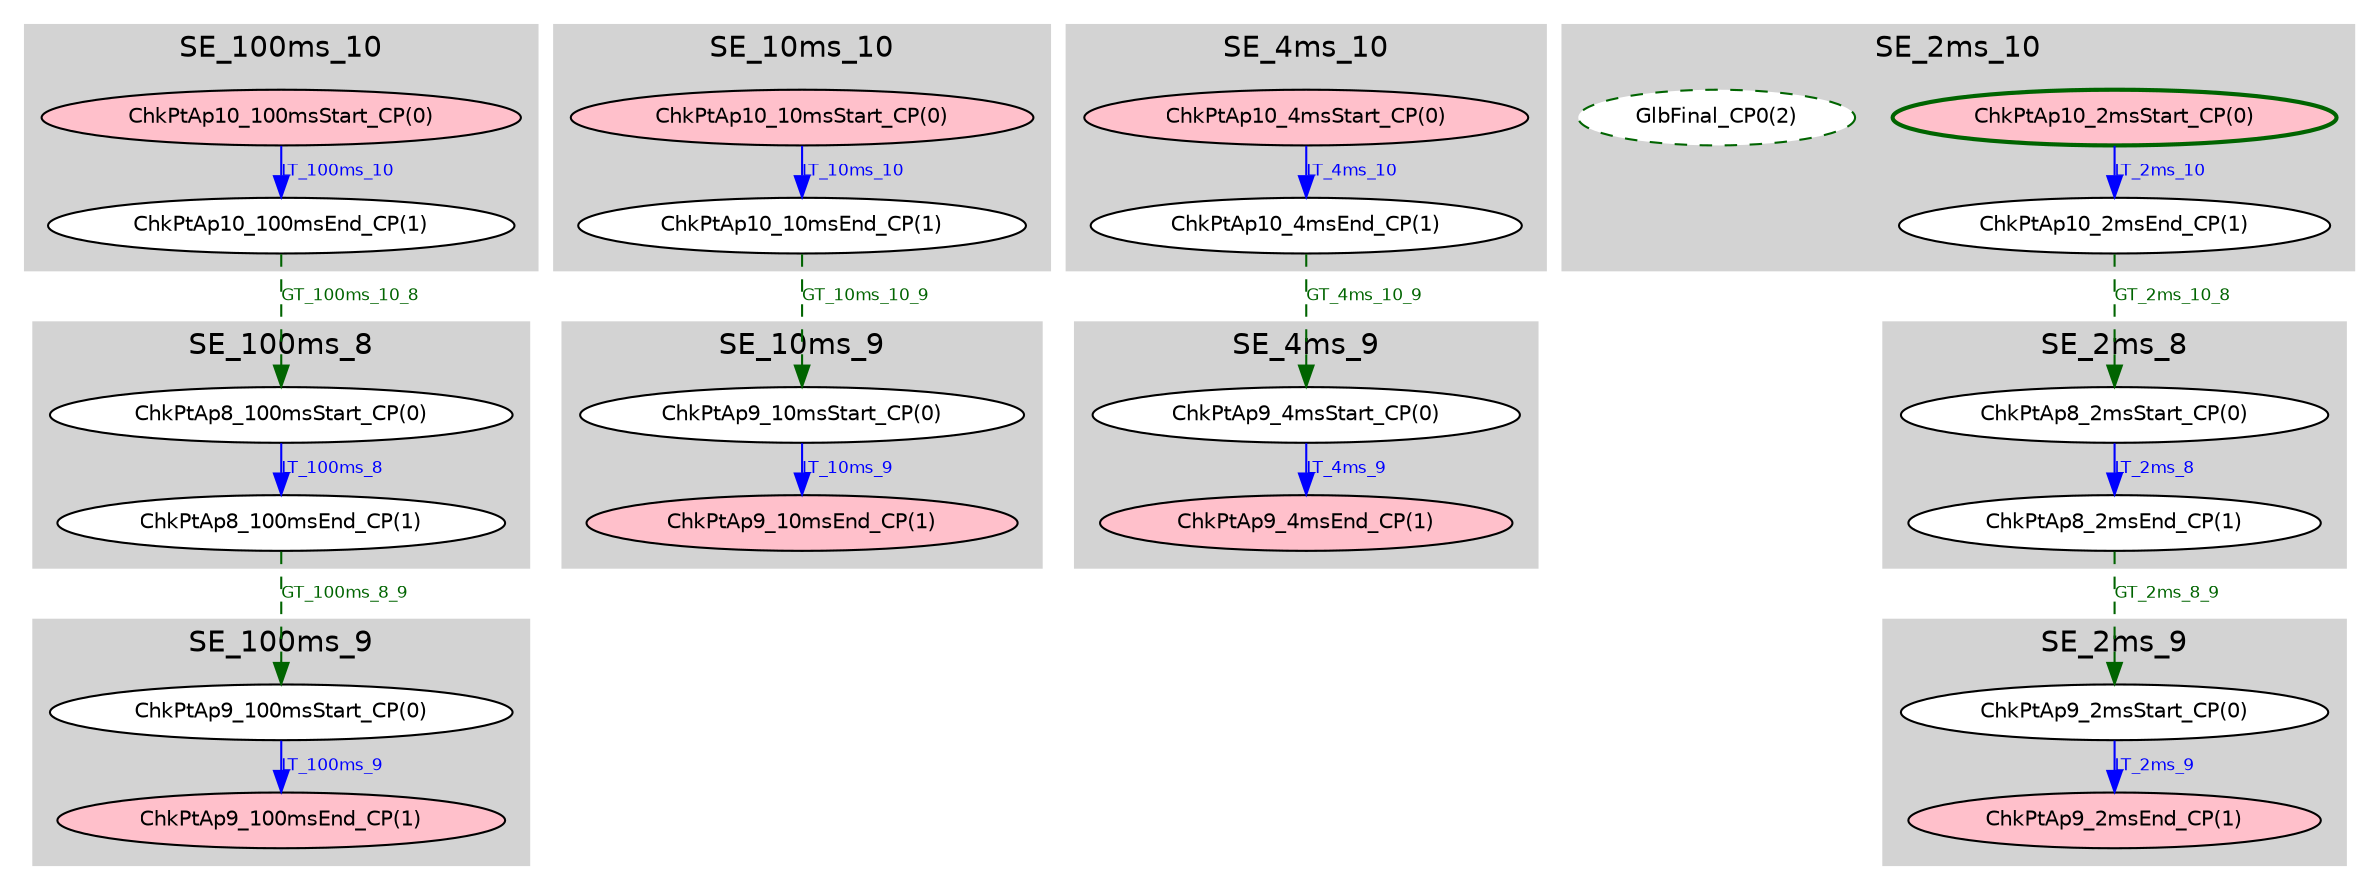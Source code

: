 
/* Version Control:
 * Date Created:      Fri Sep  21 08:20:17 2012
 * %version:          5 %
 * %derived_by:       nzx5jd %
 * %date_modified:    Fri Dec 20 16:18:47 2013 %
 *---------------------------------------------------------------------------------------------------------------------
 * Date      Rev      Author         Change Description                                                        SCR #
 * -------   -------  --------  ---------------------------------------------------------------------------  ----------
 * 09/03/11   1       JJW       Initial template creation
 * 09/27/12   2       JJW       Addition of Global transition vector generation
 * 01/04/13   3       JJW       Addition of Global transition Inital/Final style generation and outlines to all nodes
 *								Updated generation looping process to ensure all checkpoint nodes are defined, regardless
 *                              of whether they are used in a transition.
 */
digraph G {
/* Specify a drawing size for 11x17 paper with 0.5 in margins */
page="11,16";
ranksep="0.2"; /* Reduce the separation between entities from default to reduce drawing size */



/* Supervised Entities */
	subgraph cluster_0 {
		style=filled;
		color=lightgrey;
		fontname=Helvetica
		node [height=0.3, fontname=Helvetica, fontcolor=black, fontsize=10];
		edge [color=blue, fontname=Helvetica, fontcolor=blue, fontsize=8];
	/* Checkpoint nodes and formatting */
				"ChkPtAp10_100msStart_CP(0)" [fillcolor=pink, style=filled]/* Checkpoint */
				"ChkPtAp10_100msEnd_CP(1)" [fillcolor=white, style=filled]/* Checkpoint */
		/* Local transition vectors */
				"ChkPtAp10_100msStart_CP(0)" -> "ChkPtAp10_100msEnd_CP(1)" [ label="LT_100ms_10" ];
		label = "SE_100ms_10";
	}
	subgraph cluster_1 {
		style=filled;
		color=lightgrey;
		fontname=Helvetica
		node [height=0.3, fontname=Helvetica, fontcolor=black, fontsize=10];
		edge [color=blue, fontname=Helvetica, fontcolor=blue, fontsize=8];
	/* Checkpoint nodes and formatting */
				"ChkPtAp8_100msStart_CP(0)" [fillcolor=white, style=filled]/* Checkpoint */
				"ChkPtAp8_100msEnd_CP(1)" [fillcolor=white, style=filled]/* Checkpoint */
		/* Local transition vectors */
				"ChkPtAp8_100msStart_CP(0)" -> "ChkPtAp8_100msEnd_CP(1)" [ label="LT_100ms_8" ];
		label = "SE_100ms_8";
	}
	subgraph cluster_2 {
		style=filled;
		color=lightgrey;
		fontname=Helvetica
		node [height=0.3, fontname=Helvetica, fontcolor=black, fontsize=10];
		edge [color=blue, fontname=Helvetica, fontcolor=blue, fontsize=8];
	/* Checkpoint nodes and formatting */
				"ChkPtAp9_100msStart_CP(0)" [fillcolor=white, style=filled]/* Checkpoint */
				"ChkPtAp9_100msEnd_CP(1)" [fillcolor=pink, style=filled]/* Checkpoint */
		/* Local transition vectors */
				"ChkPtAp9_100msStart_CP(0)" -> "ChkPtAp9_100msEnd_CP(1)" [ label="LT_100ms_9" ];
		label = "SE_100ms_9";
	}
	subgraph cluster_3 {
		style=filled;
		color=lightgrey;
		fontname=Helvetica
		node [height=0.3, fontname=Helvetica, fontcolor=black, fontsize=10];
		edge [color=blue, fontname=Helvetica, fontcolor=blue, fontsize=8];
	/* Checkpoint nodes and formatting */
				"ChkPtAp10_10msStart_CP(0)" [fillcolor=pink, style=filled]/* Checkpoint */
				"ChkPtAp10_10msEnd_CP(1)" [fillcolor=white, style=filled]/* Checkpoint */
		/* Local transition vectors */
				"ChkPtAp10_10msStart_CP(0)" -> "ChkPtAp10_10msEnd_CP(1)" [ label="LT_10ms_10" ];
		label = "SE_10ms_10";
	}
	subgraph cluster_4 {
		style=filled;
		color=lightgrey;
		fontname=Helvetica
		node [height=0.3, fontname=Helvetica, fontcolor=black, fontsize=10];
		edge [color=blue, fontname=Helvetica, fontcolor=blue, fontsize=8];
	/* Checkpoint nodes and formatting */
				"ChkPtAp9_10msStart_CP(0)" [fillcolor=white, style=filled]/* Checkpoint */
				"ChkPtAp9_10msEnd_CP(1)" [fillcolor=pink, style=filled]/* Checkpoint */
		/* Local transition vectors */
				"ChkPtAp9_10msStart_CP(0)" -> "ChkPtAp9_10msEnd_CP(1)" [ label="LT_10ms_9" ];
		label = "SE_10ms_9";
	}
	subgraph cluster_5 {
		style=filled;
		color=lightgrey;
		fontname=Helvetica
		node [height=0.3, fontname=Helvetica, fontcolor=black, fontsize=10];
		edge [color=blue, fontname=Helvetica, fontcolor=blue, fontsize=8];
	/* Checkpoint nodes and formatting */
				"ChkPtAp10_4msStart_CP(0)" [fillcolor=pink, style=filled]/* Checkpoint */
				"ChkPtAp10_4msEnd_CP(1)" [fillcolor=white, style=filled]/* Checkpoint */
		/* Local transition vectors */
				"ChkPtAp10_4msStart_CP(0)" -> "ChkPtAp10_4msEnd_CP(1)" [ label="LT_4ms_10" ];
		label = "SE_4ms_10";
	}
	subgraph cluster_6 {
		style=filled;
		color=lightgrey;
		fontname=Helvetica
		node [height=0.3, fontname=Helvetica, fontcolor=black, fontsize=10];
		edge [color=blue, fontname=Helvetica, fontcolor=blue, fontsize=8];
	/* Checkpoint nodes and formatting */
				"ChkPtAp9_4msStart_CP(0)" [fillcolor=white, style=filled]/* Checkpoint */
				"ChkPtAp9_4msEnd_CP(1)" [fillcolor=pink, style=filled]/* Checkpoint */
		/* Local transition vectors */
				"ChkPtAp9_4msStart_CP(0)" -> "ChkPtAp9_4msEnd_CP(1)" [ label="LT_4ms_9" ];
		label = "SE_4ms_9";
	}
	subgraph cluster_7 {
		style=filled;
		color=lightgrey;
		fontname=Helvetica
		node [height=0.3, fontname=Helvetica, fontcolor=black, fontsize=10];
		edge [color=blue, fontname=Helvetica, fontcolor=blue, fontsize=8];
	/* Checkpoint nodes and formatting */
				"ChkPtAp10_2msStart_CP(0)" [fillcolor=pink, style="filled,bold" color=darkgreen]/* Checkpoint */
				"ChkPtAp10_2msEnd_CP(1)" [fillcolor=white, style=filled]/* Checkpoint */
				"GlbFinal_CP0(2)" [fillcolor=white, style="filled,dashed" color=darkgreen]/* Checkpoint */
		/* Local transition vectors */
				"ChkPtAp10_2msStart_CP(0)" -> "ChkPtAp10_2msEnd_CP(1)" [ label="LT_2ms_10" ];
		label = "SE_2ms_10";
	}
	subgraph cluster_8 {
		style=filled;
		color=lightgrey;
		fontname=Helvetica
		node [height=0.3, fontname=Helvetica, fontcolor=black, fontsize=10];
		edge [color=blue, fontname=Helvetica, fontcolor=blue, fontsize=8];
	/* Checkpoint nodes and formatting */
				"ChkPtAp8_2msStart_CP(0)" [fillcolor=white, style=filled]/* Checkpoint */
				"ChkPtAp8_2msEnd_CP(1)" [fillcolor=white, style=filled]/* Checkpoint */
		/* Local transition vectors */
				"ChkPtAp8_2msStart_CP(0)" -> "ChkPtAp8_2msEnd_CP(1)" [ label="LT_2ms_8" ];
		label = "SE_2ms_8";
	}
	subgraph cluster_9 {
		style=filled;
		color=lightgrey;
		fontname=Helvetica
		node [height=0.3, fontname=Helvetica, fontcolor=black, fontsize=10];
		edge [color=blue, fontname=Helvetica, fontcolor=blue, fontsize=8];
	/* Checkpoint nodes and formatting */
				"ChkPtAp9_2msStart_CP(0)" [fillcolor=white, style=filled]/* Checkpoint */
				"ChkPtAp9_2msEnd_CP(1)" [fillcolor=pink, style=filled]/* Checkpoint */
		/* Local transition vectors */
				"ChkPtAp9_2msStart_CP(0)" -> "ChkPtAp9_2msEnd_CP(1)" [ label="LT_2ms_9" ];
		label = "SE_2ms_9";
	}
/* Global Transition Vectors */
		fontname=Helvetica
		edge [color=darkgreen, style=dashed, fontname=Helvetica, fontcolor=darkgreen, fontsize=8];
/* WdgMConfigSet - WdgM_Runtime */
	/* WdgMMode - WdgMMode */
		/* WdgMGlobalTransition - WdgMProgramFlowSupervision */
			"ChkPtAp10_100msEnd_CP(1)" -> "ChkPtAp8_100msStart_CP(0)" [ label="GT_100ms_10_8" ];
			"ChkPtAp10_10msEnd_CP(1)" -> "ChkPtAp9_10msStart_CP(0)" [ label="GT_10ms_10_9" ];
			"ChkPtAp10_2msEnd_CP(1)" -> "ChkPtAp8_2msStart_CP(0)" [ label="GT_2ms_10_8" ];
			"ChkPtAp8_2msEnd_CP(1)" -> "ChkPtAp9_2msStart_CP(0)" [ label="GT_2ms_8_9" ];
			"ChkPtAp8_100msEnd_CP(1)" -> "ChkPtAp9_100msStart_CP(0)" [ label="GT_100ms_8_9" ];
			"ChkPtAp10_4msEnd_CP(1)" -> "ChkPtAp9_4msStart_CP(0)" [ label="GT_4ms_10_9" ];


}